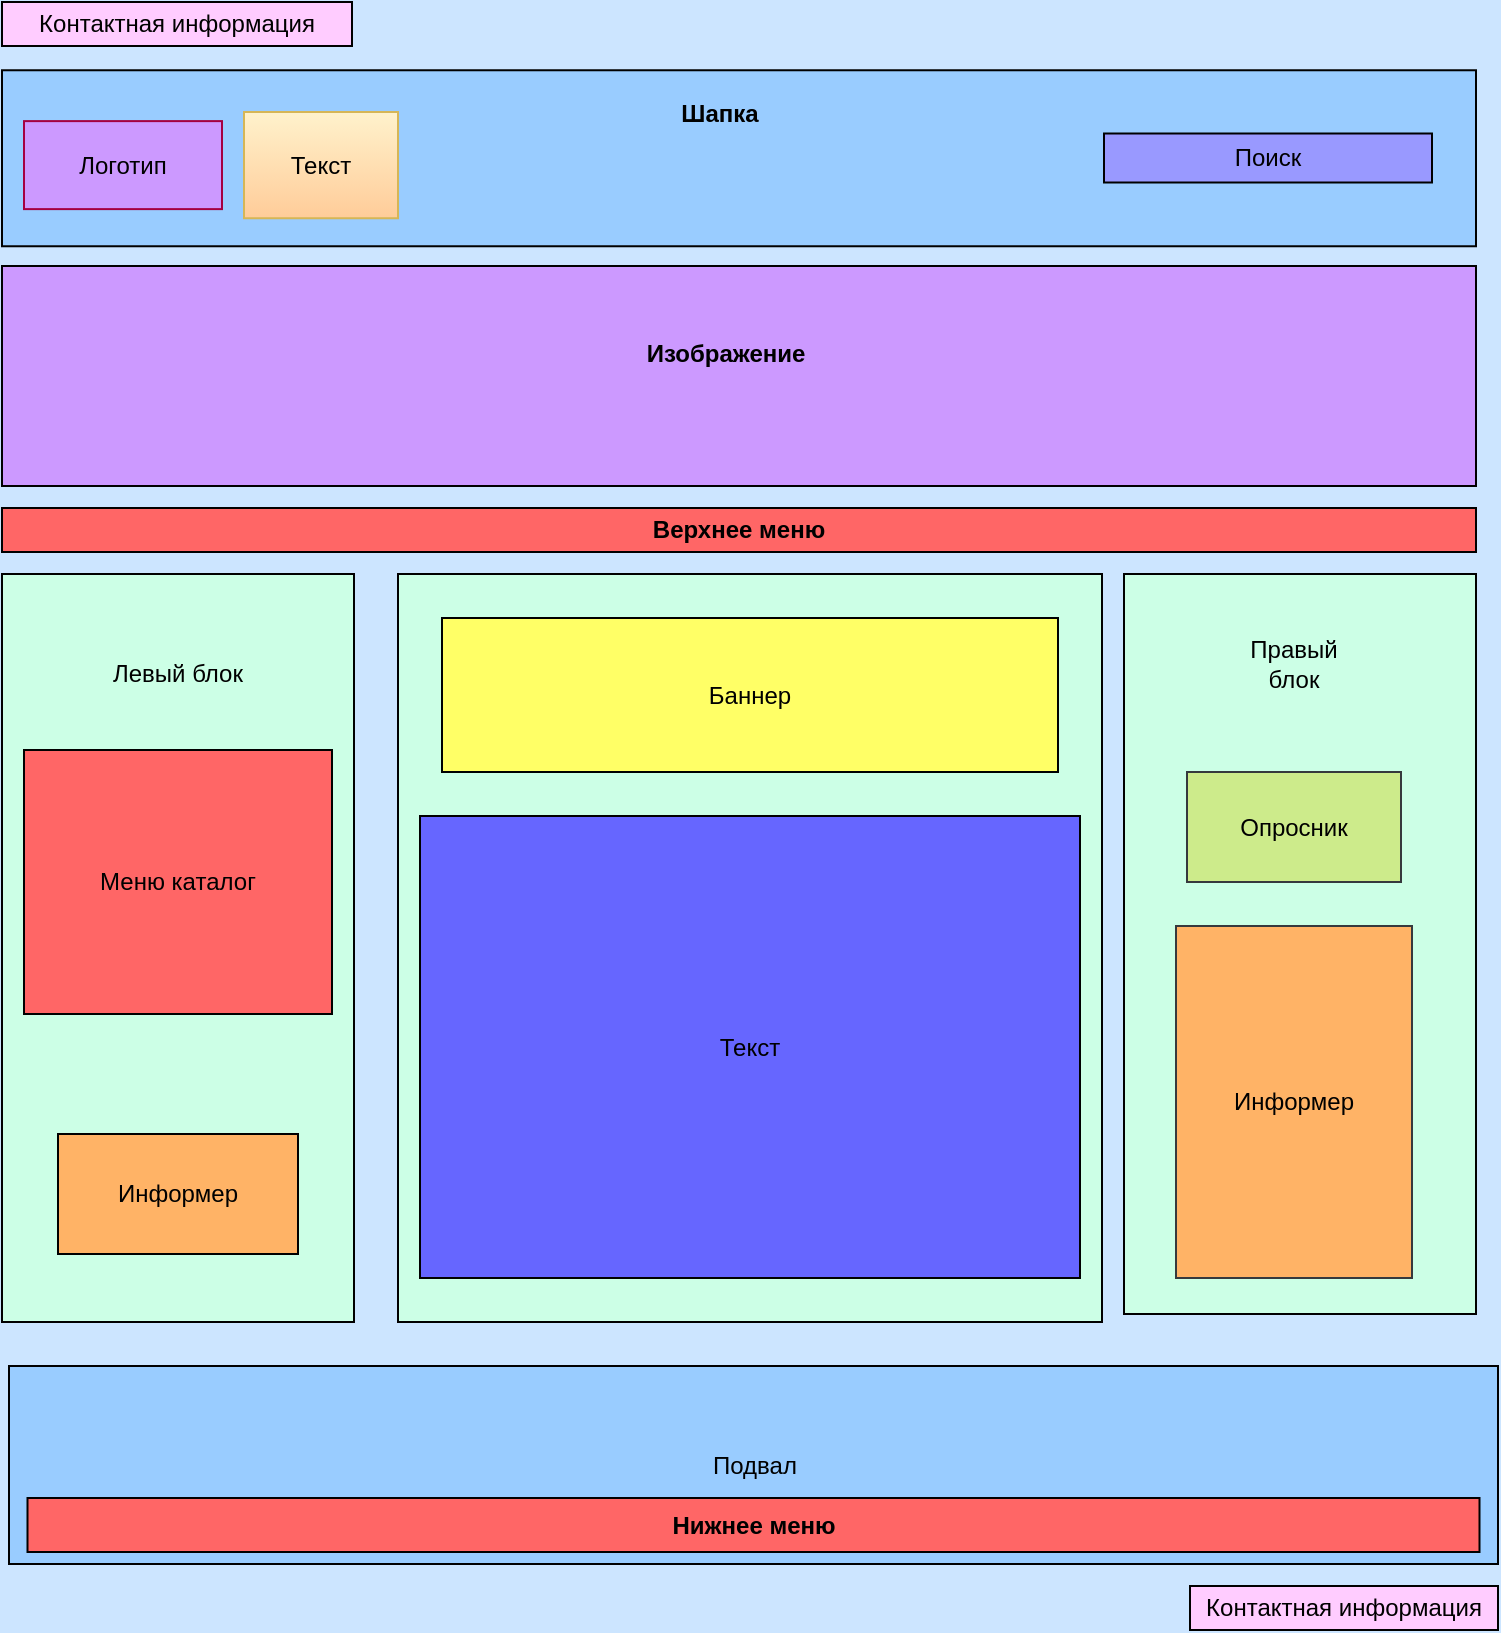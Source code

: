 <mxfile version="15.3.8" type="github">
  <diagram id="hR-aNl9QiNeqInvNcrHR" name="Page-1">
    <mxGraphModel dx="759" dy="1544" grid="1" gridSize="11" guides="1" tooltips="1" connect="1" arrows="1" fold="1" page="1" pageScale="1" pageWidth="827" pageHeight="1169" background="#CCE5FF" math="0" shadow="0">
      <root>
        <mxCell id="0" />
        <mxCell id="1" parent="0" />
        <mxCell id="M_uuZBAT4ugJrkI5eq-T-1" value="" style="rounded=0;whiteSpace=wrap;html=1;fillColor=#99CCFF;" vertex="1" parent="1">
          <mxGeometry x="55" y="23.13" width="737" height="88" as="geometry" />
        </mxCell>
        <mxCell id="M_uuZBAT4ugJrkI5eq-T-2" value="&lt;b&gt;Шапка&lt;/b&gt;" style="text;html=1;strokeColor=none;fillColor=none;align=center;verticalAlign=middle;whiteSpace=wrap;rounded=0;" vertex="1" parent="1">
          <mxGeometry x="394" y="35" width="40" height="20" as="geometry" />
        </mxCell>
        <mxCell id="M_uuZBAT4ugJrkI5eq-T-3" value="Логотип" style="rounded=0;whiteSpace=wrap;html=1;fillColor=#CC99FF;strokeColor=#A50040;fontColor=#000000;" vertex="1" parent="1">
          <mxGeometry x="66" y="48.56" width="99" height="44" as="geometry" />
        </mxCell>
        <mxCell id="M_uuZBAT4ugJrkI5eq-T-5" value="Контактная информация" style="rounded=0;whiteSpace=wrap;html=1;fillColor=#FFCCFF;" vertex="1" parent="1">
          <mxGeometry x="649" y="781" width="154" height="22" as="geometry" />
        </mxCell>
        <mxCell id="M_uuZBAT4ugJrkI5eq-T-6" value="" style="rounded=0;whiteSpace=wrap;html=1;fillColor=#9999FF;" vertex="1" parent="1">
          <mxGeometry x="606" y="54.75" width="164" height="24.5" as="geometry" />
        </mxCell>
        <mxCell id="M_uuZBAT4ugJrkI5eq-T-7" value="Поиск" style="text;html=1;strokeColor=none;fillColor=none;align=center;verticalAlign=middle;whiteSpace=wrap;rounded=0;" vertex="1" parent="1">
          <mxGeometry x="668" y="57" width="40" height="20" as="geometry" />
        </mxCell>
        <mxCell id="M_uuZBAT4ugJrkI5eq-T-8" value="Контактная информация" style="rounded=0;whiteSpace=wrap;html=1;fontColor=#000000;fillColor=#FFCCFF;" vertex="1" parent="1">
          <mxGeometry x="55" y="-11" width="175" height="22" as="geometry" />
        </mxCell>
        <mxCell id="M_uuZBAT4ugJrkI5eq-T-9" value="" style="rounded=0;whiteSpace=wrap;html=1;fontColor=#000000;fillColor=#CC99FF;fontStyle=1" vertex="1" parent="1">
          <mxGeometry x="55" y="121" width="737" height="110" as="geometry" />
        </mxCell>
        <mxCell id="M_uuZBAT4ugJrkI5eq-T-10" value="Изображение" style="text;html=1;strokeColor=none;fillColor=none;align=center;verticalAlign=middle;whiteSpace=wrap;rounded=0;fontColor=#000000;fontStyle=1" vertex="1" parent="1">
          <mxGeometry x="394" y="154" width="46" height="22" as="geometry" />
        </mxCell>
        <mxCell id="M_uuZBAT4ugJrkI5eq-T-11" value="&lt;b&gt;Верхнее меню&lt;/b&gt;" style="rounded=0;whiteSpace=wrap;html=1;fontColor=#000000;fillColor=#FF6666;" vertex="1" parent="1">
          <mxGeometry x="55" y="242" width="737" height="22" as="geometry" />
        </mxCell>
        <mxCell id="M_uuZBAT4ugJrkI5eq-T-15" value="Текст" style="text;html=1;strokeColor=none;fillColor=none;align=center;verticalAlign=middle;whiteSpace=wrap;rounded=0;fontColor=#000000;" vertex="1" parent="1">
          <mxGeometry x="198" y="60.57" width="40" height="20" as="geometry" />
        </mxCell>
        <mxCell id="M_uuZBAT4ugJrkI5eq-T-16" value="Текст" style="rounded=0;whiteSpace=wrap;html=1;fillColor=#fff2cc;strokeColor=#d6b656;gradientColor=#FFCC99;" vertex="1" parent="1">
          <mxGeometry x="176" y="44" width="77" height="53.13" as="geometry" />
        </mxCell>
        <mxCell id="M_uuZBAT4ugJrkI5eq-T-19" value="" style="rounded=0;whiteSpace=wrap;html=1;fontColor=#000000;fillColor=#CCFFE6;" vertex="1" parent="1">
          <mxGeometry x="55" y="275" width="176" height="374" as="geometry" />
        </mxCell>
        <mxCell id="M_uuZBAT4ugJrkI5eq-T-20" value="Левый блок" style="text;html=1;strokeColor=none;fillColor=none;align=center;verticalAlign=middle;whiteSpace=wrap;rounded=0;fontColor=#000000;" vertex="1" parent="1">
          <mxGeometry x="105.25" y="319" width="75.5" height="11" as="geometry" />
        </mxCell>
        <mxCell id="M_uuZBAT4ugJrkI5eq-T-24" value="Меню каталог" style="rounded=0;whiteSpace=wrap;html=1;fontColor=#000000;fillColor=#FF6666;gradientColor=none;" vertex="1" parent="1">
          <mxGeometry x="66" y="363" width="154" height="132" as="geometry" />
        </mxCell>
        <mxCell id="M_uuZBAT4ugJrkI5eq-T-25" value="Информер" style="rounded=0;whiteSpace=wrap;html=1;fontColor=#000000;fillColor=#FFB366;gradientColor=none;" vertex="1" parent="1">
          <mxGeometry x="83" y="555" width="120" height="60" as="geometry" />
        </mxCell>
        <mxCell id="M_uuZBAT4ugJrkI5eq-T-31" value="" style="rounded=0;whiteSpace=wrap;html=1;fontColor=#000000;fillColor=#CCFFE6;gradientColor=none;" vertex="1" parent="1">
          <mxGeometry x="616" y="275" width="176" height="370" as="geometry" />
        </mxCell>
        <mxCell id="M_uuZBAT4ugJrkI5eq-T-32" value="Правый блок" style="text;html=1;strokeColor=none;fillColor=none;align=center;verticalAlign=middle;whiteSpace=wrap;rounded=0;fontColor=#000000;" vertex="1" parent="1">
          <mxGeometry x="681" y="310" width="40" height="20" as="geometry" />
        </mxCell>
        <mxCell id="M_uuZBAT4ugJrkI5eq-T-33" value="" style="rounded=0;whiteSpace=wrap;html=1;fillColor=#cdeb8b;strokeColor=#36393d;" vertex="1" parent="1">
          <mxGeometry x="647.5" y="374" width="107" height="55" as="geometry" />
        </mxCell>
        <mxCell id="M_uuZBAT4ugJrkI5eq-T-34" value="Опросник" style="text;html=1;strokeColor=none;fillColor=none;align=center;verticalAlign=middle;whiteSpace=wrap;rounded=0;fontColor=#000000;" vertex="1" parent="1">
          <mxGeometry x="681" y="391.5" width="40" height="20" as="geometry" />
        </mxCell>
        <mxCell id="M_uuZBAT4ugJrkI5eq-T-35" value="Информер" style="rounded=0;whiteSpace=wrap;html=1;fillColor=#FFB366;strokeColor=#36393d;" vertex="1" parent="1">
          <mxGeometry x="642" y="451" width="118" height="176" as="geometry" />
        </mxCell>
        <mxCell id="M_uuZBAT4ugJrkI5eq-T-36" value="" style="rounded=0;whiteSpace=wrap;html=1;fontColor=#000000;fillColor=#CCFFE6;gradientColor=none;" vertex="1" parent="1">
          <mxGeometry x="253" y="275" width="352" height="374" as="geometry" />
        </mxCell>
        <mxCell id="M_uuZBAT4ugJrkI5eq-T-37" value="Баннер" style="rounded=0;whiteSpace=wrap;html=1;fontColor=#000000;fillColor=#FFFF66;gradientColor=none;" vertex="1" parent="1">
          <mxGeometry x="275" y="297" width="308" height="77" as="geometry" />
        </mxCell>
        <mxCell id="M_uuZBAT4ugJrkI5eq-T-38" value="Текст" style="rounded=0;whiteSpace=wrap;html=1;fontColor=#000000;fillColor=#6666FF;gradientColor=none;" vertex="1" parent="1">
          <mxGeometry x="264" y="396" width="330" height="231" as="geometry" />
        </mxCell>
        <mxCell id="M_uuZBAT4ugJrkI5eq-T-39" value="Подвал&lt;br&gt;" style="rounded=0;whiteSpace=wrap;html=1;fontColor=#000000;fillColor=#99CCFF;gradientColor=none;" vertex="1" parent="1">
          <mxGeometry x="58.5" y="671" width="744.5" height="99" as="geometry" />
        </mxCell>
        <mxCell id="M_uuZBAT4ugJrkI5eq-T-40" value="&lt;b&gt;Нижнее меню&lt;/b&gt;" style="rounded=0;whiteSpace=wrap;html=1;fontColor=#000000;fillColor=#FF6666;gradientColor=none;" vertex="1" parent="1">
          <mxGeometry x="67.75" y="737" width="726" height="27" as="geometry" />
        </mxCell>
      </root>
    </mxGraphModel>
  </diagram>
</mxfile>
